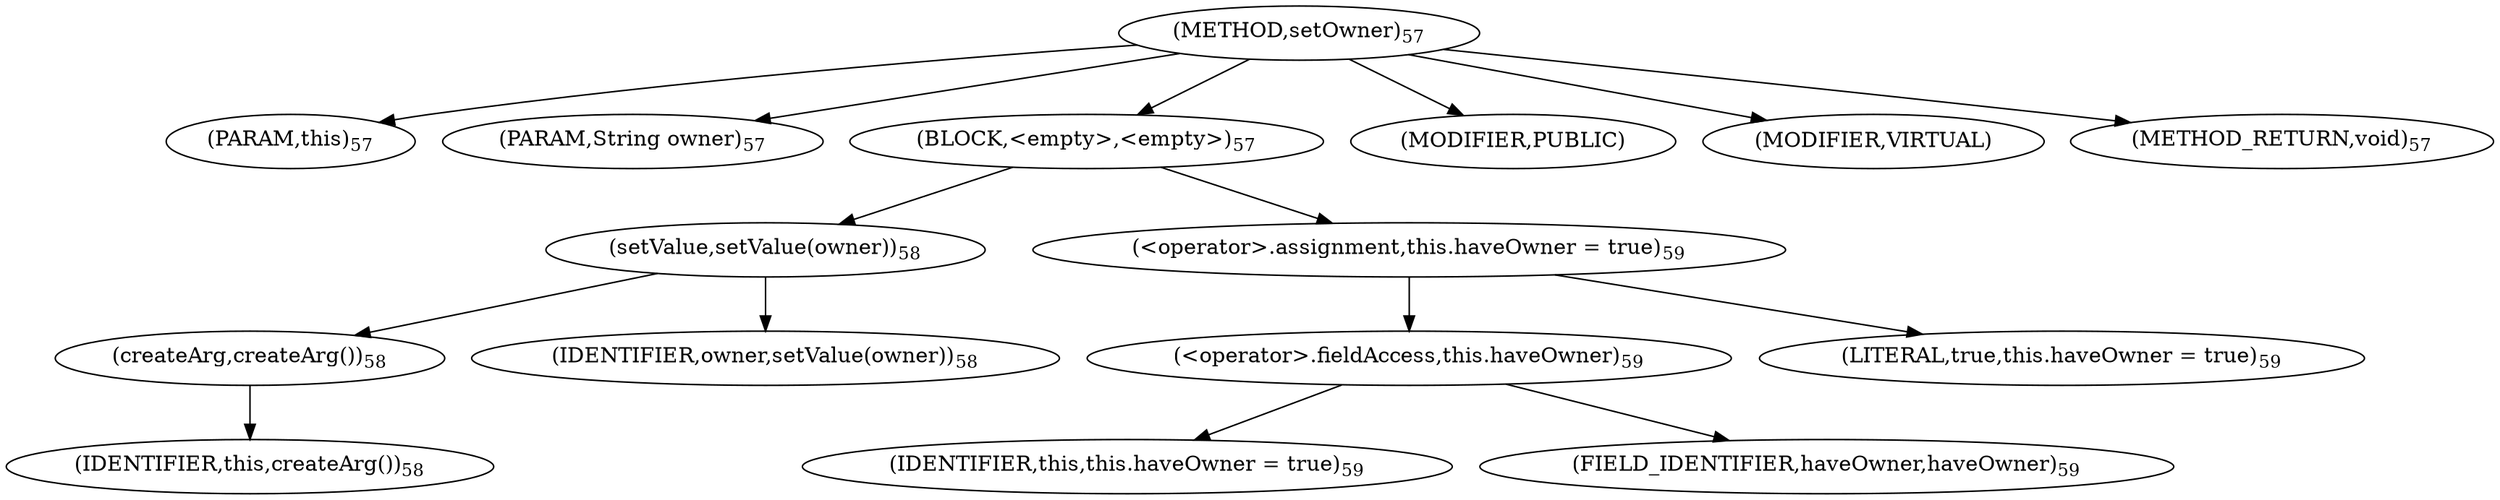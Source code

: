 digraph "setOwner" {  
"31" [label = <(METHOD,setOwner)<SUB>57</SUB>> ]
"4" [label = <(PARAM,this)<SUB>57</SUB>> ]
"32" [label = <(PARAM,String owner)<SUB>57</SUB>> ]
"33" [label = <(BLOCK,&lt;empty&gt;,&lt;empty&gt;)<SUB>57</SUB>> ]
"34" [label = <(setValue,setValue(owner))<SUB>58</SUB>> ]
"35" [label = <(createArg,createArg())<SUB>58</SUB>> ]
"3" [label = <(IDENTIFIER,this,createArg())<SUB>58</SUB>> ]
"36" [label = <(IDENTIFIER,owner,setValue(owner))<SUB>58</SUB>> ]
"37" [label = <(&lt;operator&gt;.assignment,this.haveOwner = true)<SUB>59</SUB>> ]
"38" [label = <(&lt;operator&gt;.fieldAccess,this.haveOwner)<SUB>59</SUB>> ]
"39" [label = <(IDENTIFIER,this,this.haveOwner = true)<SUB>59</SUB>> ]
"40" [label = <(FIELD_IDENTIFIER,haveOwner,haveOwner)<SUB>59</SUB>> ]
"41" [label = <(LITERAL,true,this.haveOwner = true)<SUB>59</SUB>> ]
"42" [label = <(MODIFIER,PUBLIC)> ]
"43" [label = <(MODIFIER,VIRTUAL)> ]
"44" [label = <(METHOD_RETURN,void)<SUB>57</SUB>> ]
  "31" -> "4" 
  "31" -> "32" 
  "31" -> "33" 
  "31" -> "42" 
  "31" -> "43" 
  "31" -> "44" 
  "33" -> "34" 
  "33" -> "37" 
  "34" -> "35" 
  "34" -> "36" 
  "35" -> "3" 
  "37" -> "38" 
  "37" -> "41" 
  "38" -> "39" 
  "38" -> "40" 
}

